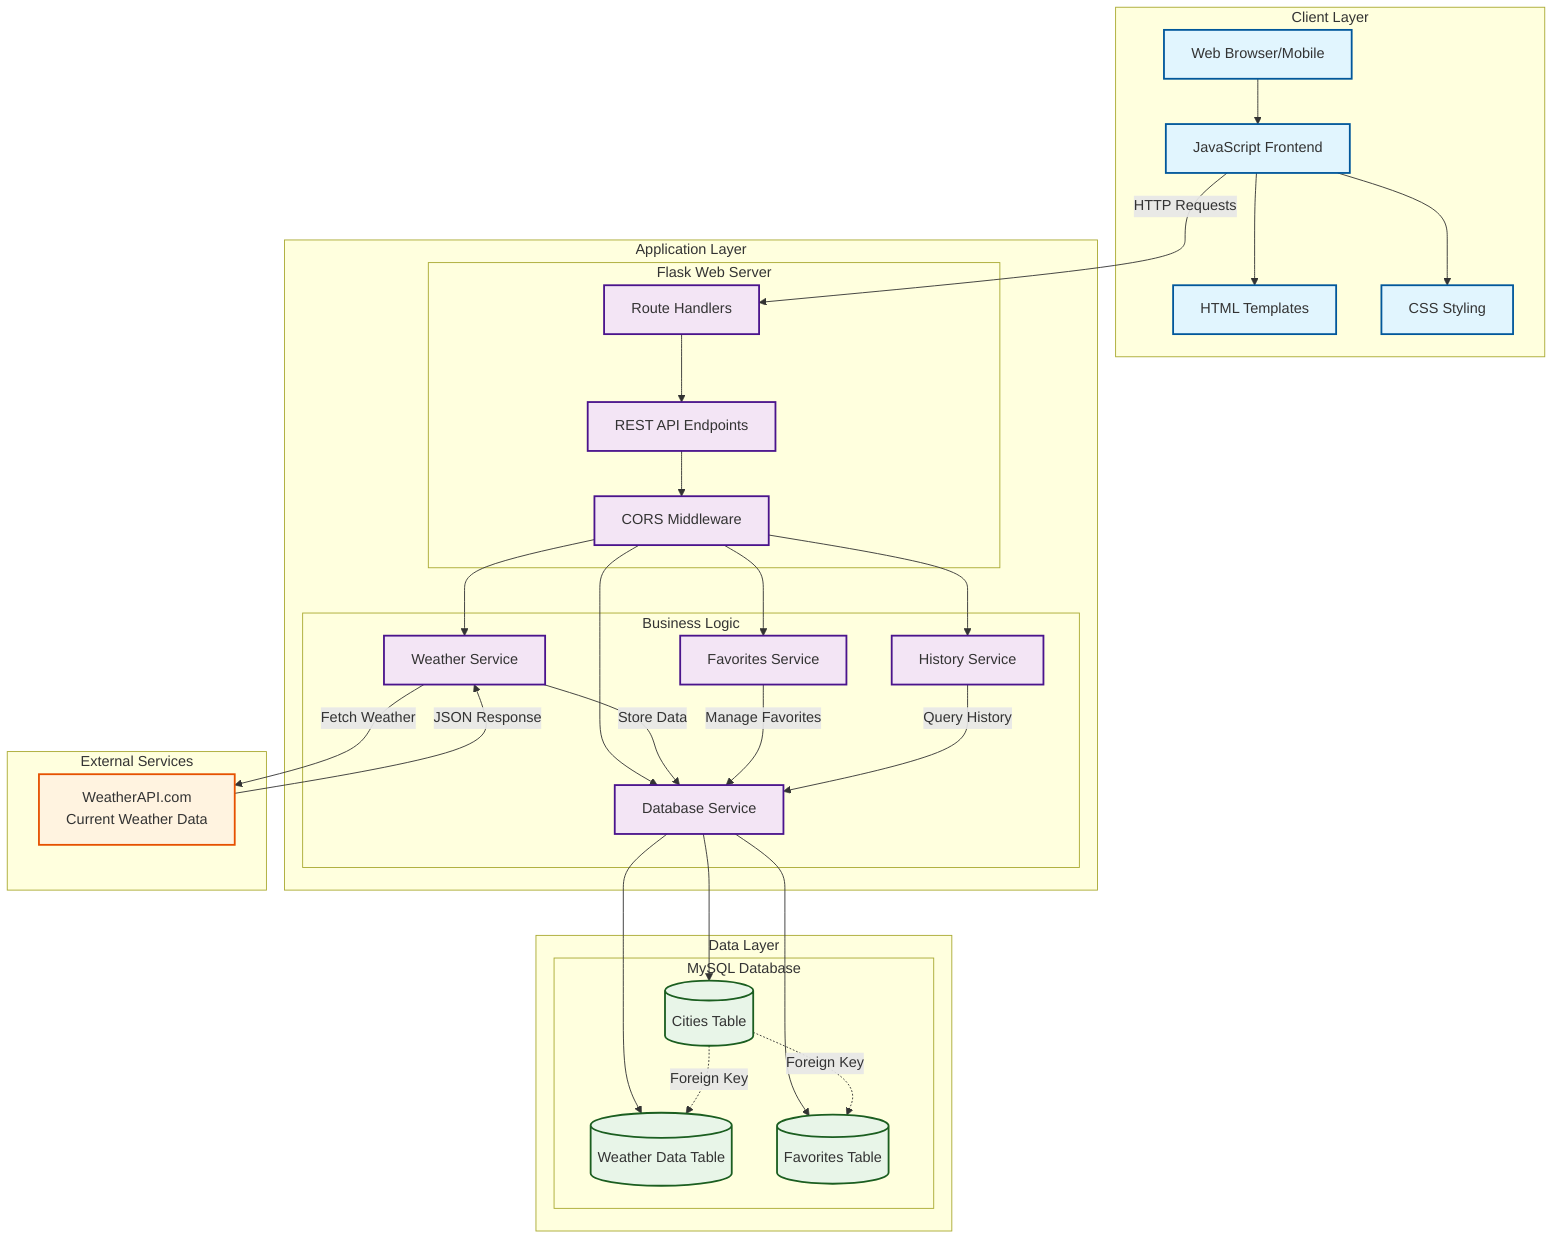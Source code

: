 graph TB
    %% Client Layer
    subgraph "Client Layer"
        UI[Web Browser/Mobile]
        JS[JavaScript Frontend]
        HTML[HTML Templates]
        CSS[CSS Styling]
    end

    %% Application Layer
    subgraph "Application Layer"
        subgraph "Flask Web Server"
            ROUTE[Route Handlers]
            API[REST API Endpoints]
            CORS[CORS Middleware]
        end
        
        subgraph "Business Logic"
            WS[Weather Service]
            DS[Database Service]
            FS[Favorites Service]
            HS[History Service]
        end
    end

    %% Data Layer
    subgraph "Data Layer"
        subgraph "MySQL Database"
            CITIES[(Cities Table)]
            WEATHER[(Weather Data Table)]
            FAVORITES[(Favorites Table)]
        end
    end

    %% External Services
    subgraph "External Services"
        WAPI[WeatherAPI.com<br/>Current Weather Data]
    end

    %% Client interactions
    UI --> JS
    JS --> HTML
    JS --> CSS
    JS -->|HTTP Requests| ROUTE

    %% Flask routing
    ROUTE --> API
    API --> CORS
    CORS --> WS
    CORS --> DS
    CORS --> FS
    CORS --> HS

    %% Service interactions
    WS -->|Fetch Weather| WAPI
    WS -->|Store Data| DS
    FS -->|Manage Favorites| DS
    HS -->|Query History| DS

    %% Database interactions
    DS --> CITIES
    DS --> WEATHER
    DS --> FAVORITES

    %% Data flow
    WAPI -->|JSON Response| WS
    CITIES -.->|Foreign Key| WEATHER
    CITIES -.->|Foreign Key| FAVORITES

    %% Styling
    classDef clientLayer fill:#e1f5fe,stroke:#01579b,stroke-width:2px
    classDef appLayer fill:#f3e5f5,stroke:#4a148c,stroke-width:2px
    classDef dataLayer fill:#e8f5e8,stroke:#1b5e20,stroke-width:2px
    classDef externalLayer fill:#fff3e0,stroke:#e65100,stroke-width:2px

    class UI,JS,HTML,CSS clientLayer
    class ROUTE,API,CORS,WS,DS,FS,HS appLayer
    class CITIES,WEATHER,FAVORITES dataLayer
    class WAPI externalLayer